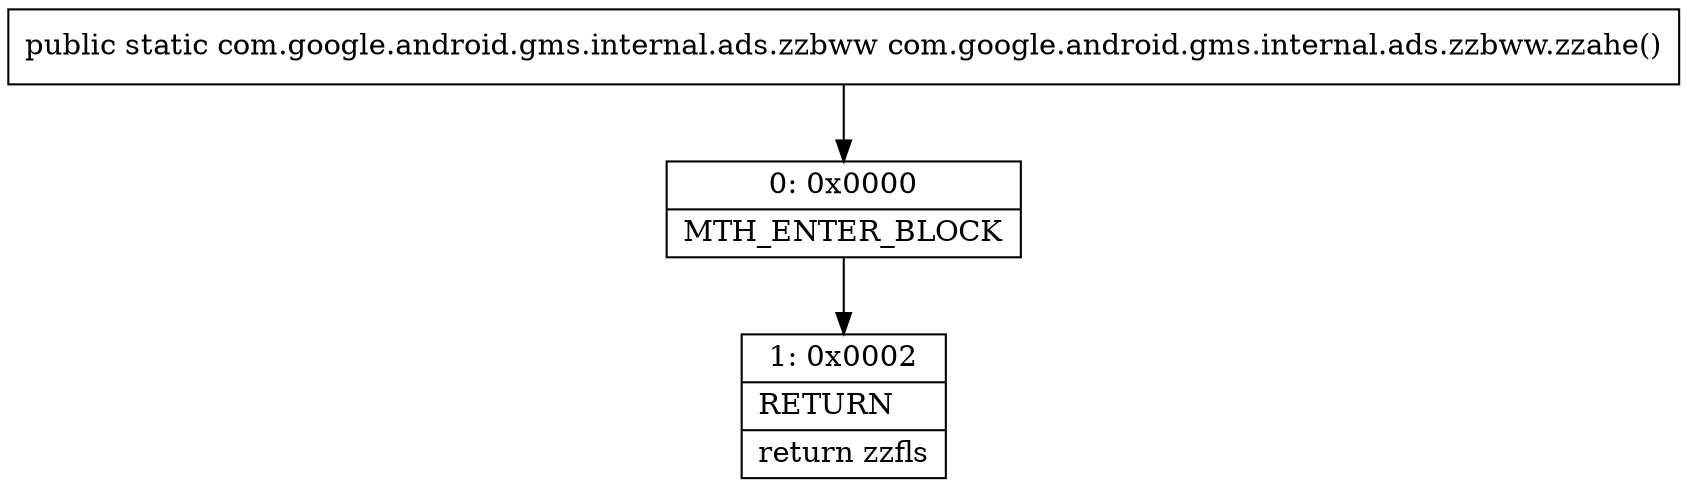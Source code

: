 digraph "CFG forcom.google.android.gms.internal.ads.zzbww.zzahe()Lcom\/google\/android\/gms\/internal\/ads\/zzbww;" {
Node_0 [shape=record,label="{0\:\ 0x0000|MTH_ENTER_BLOCK\l}"];
Node_1 [shape=record,label="{1\:\ 0x0002|RETURN\l|return zzfls\l}"];
MethodNode[shape=record,label="{public static com.google.android.gms.internal.ads.zzbww com.google.android.gms.internal.ads.zzbww.zzahe() }"];
MethodNode -> Node_0;
Node_0 -> Node_1;
}

